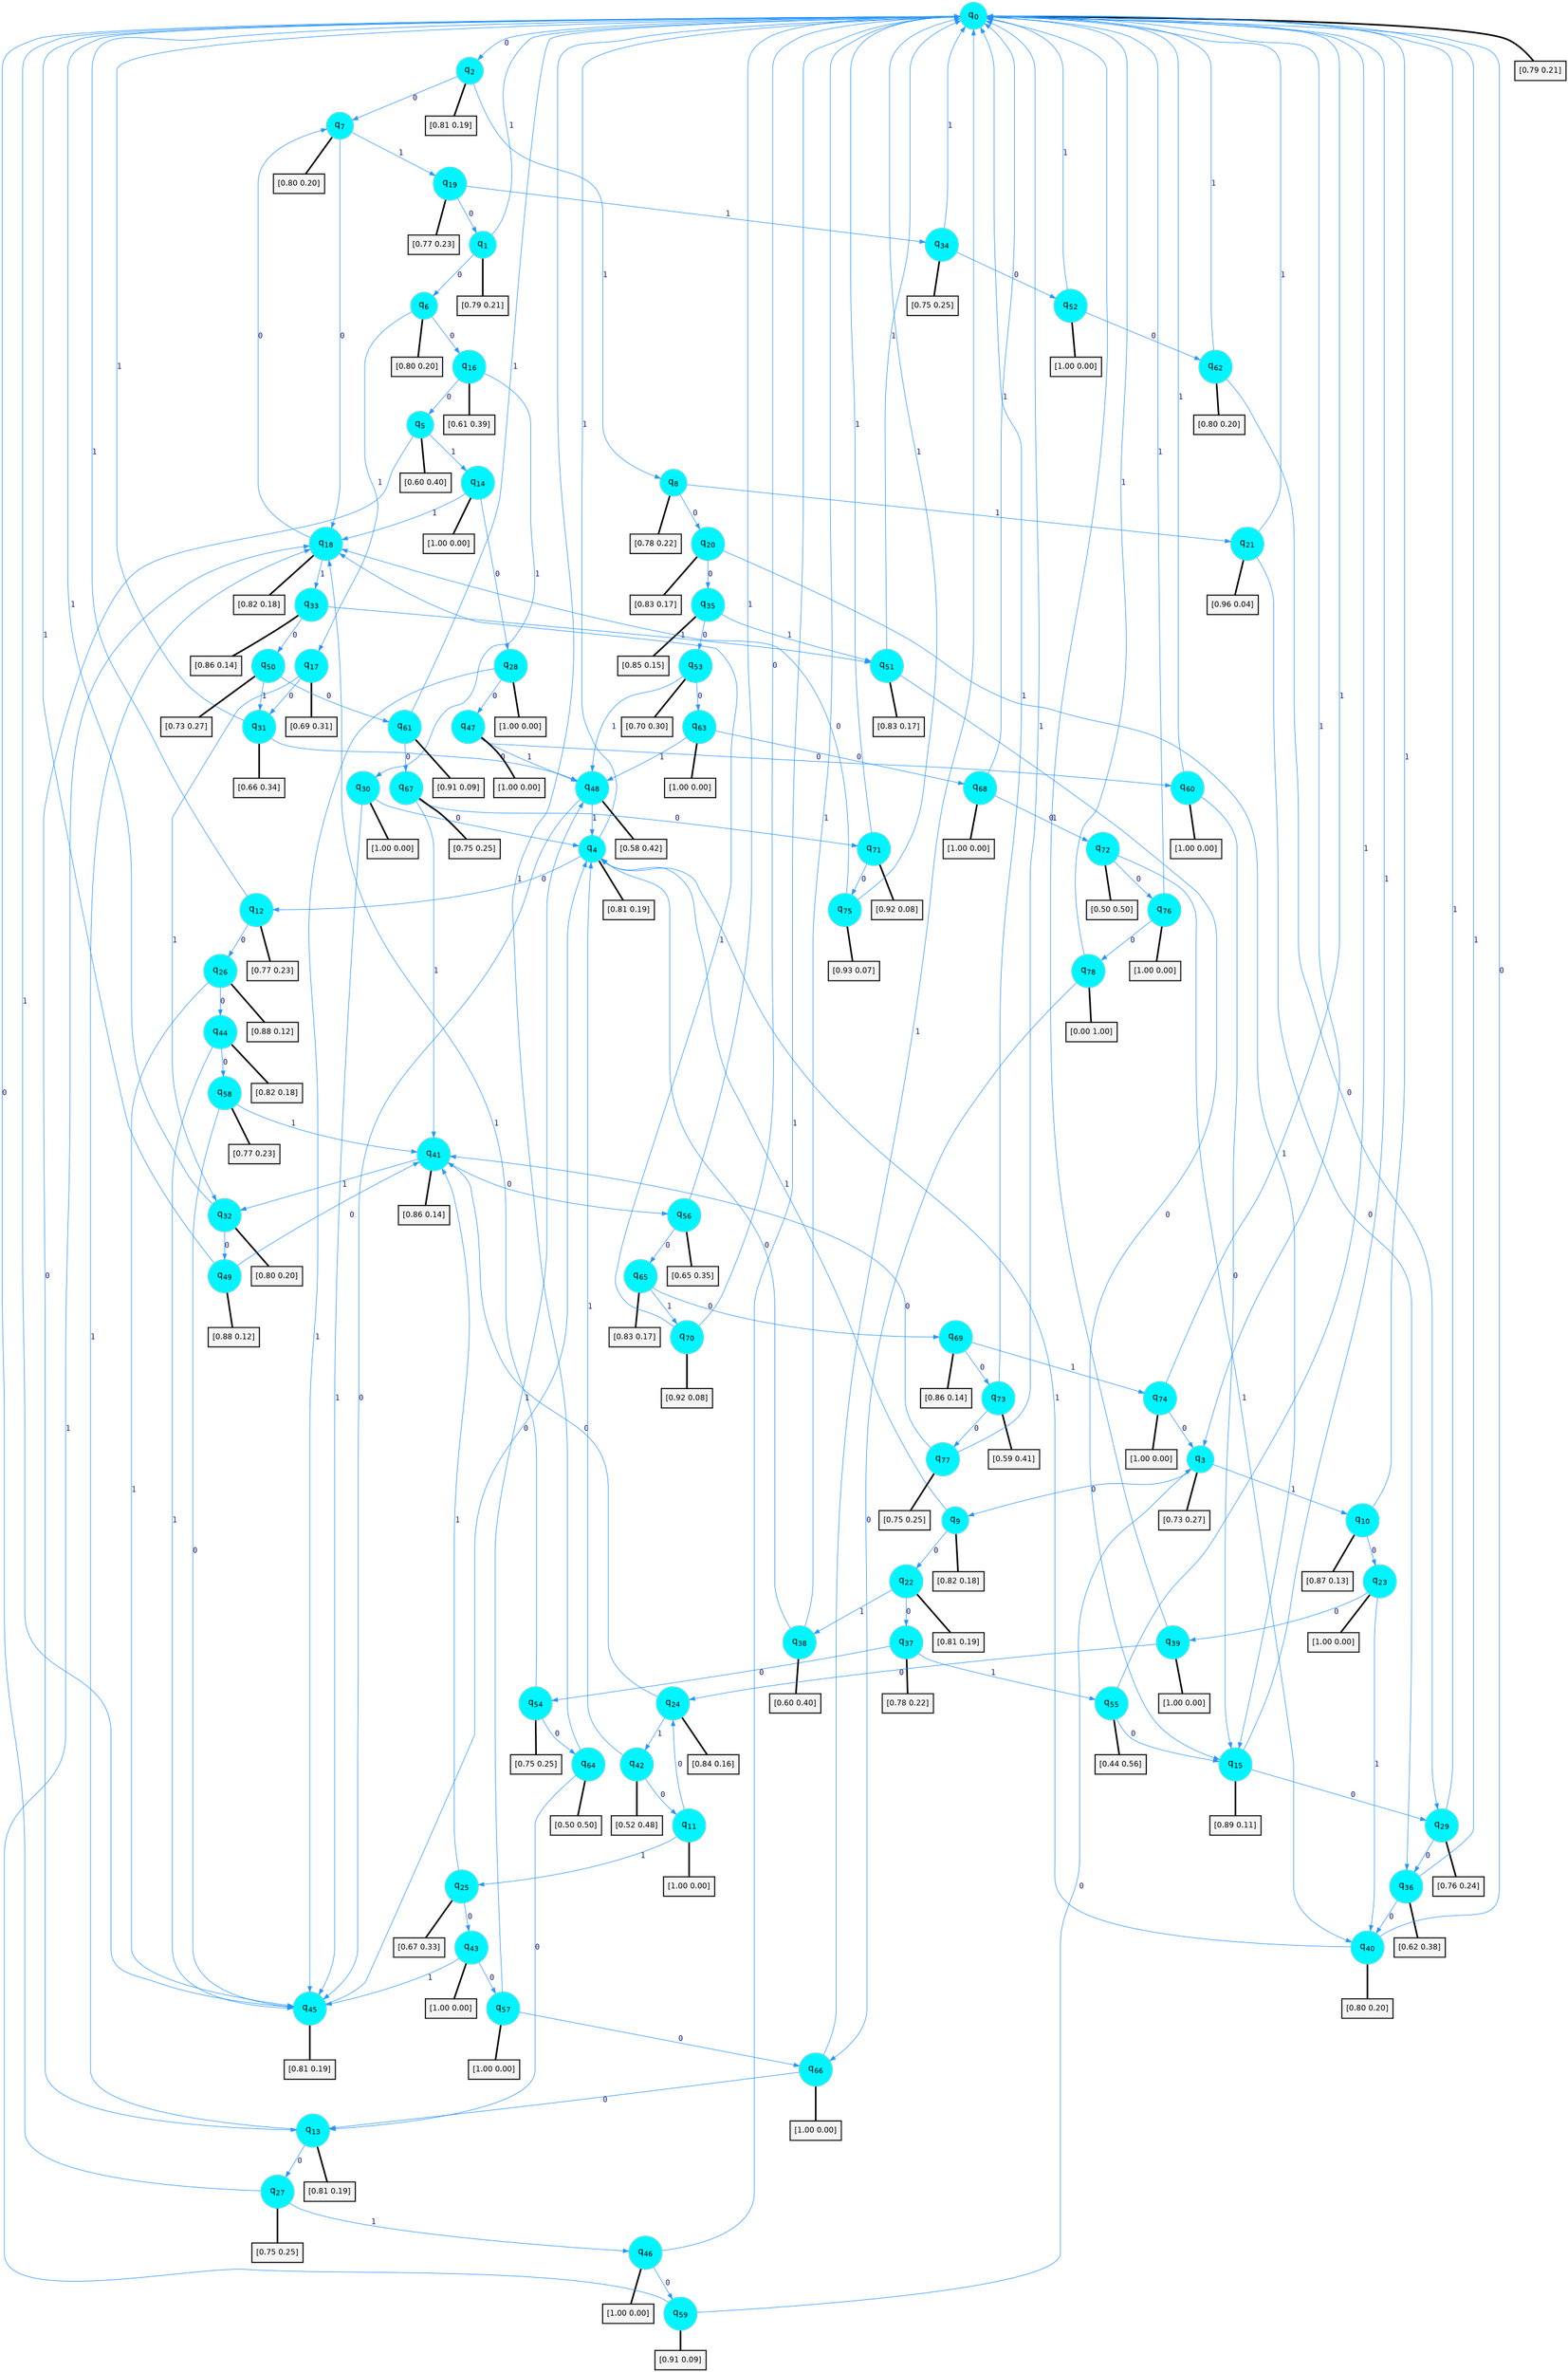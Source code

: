 digraph G {
graph [
bgcolor=transparent, dpi=300, rankdir=TD, size="40,25"];
node [
color=gray, fillcolor=turquoise1, fontcolor=black, fontname=Helvetica, fontsize=16, fontweight=bold, shape=circle, style=filled];
edge [
arrowsize=1, color=dodgerblue1, fontcolor=midnightblue, fontname=courier, fontweight=bold, penwidth=1, style=solid, weight=20];
0[label=<q<SUB>0</SUB>>];
1[label=<q<SUB>1</SUB>>];
2[label=<q<SUB>2</SUB>>];
3[label=<q<SUB>3</SUB>>];
4[label=<q<SUB>4</SUB>>];
5[label=<q<SUB>5</SUB>>];
6[label=<q<SUB>6</SUB>>];
7[label=<q<SUB>7</SUB>>];
8[label=<q<SUB>8</SUB>>];
9[label=<q<SUB>9</SUB>>];
10[label=<q<SUB>10</SUB>>];
11[label=<q<SUB>11</SUB>>];
12[label=<q<SUB>12</SUB>>];
13[label=<q<SUB>13</SUB>>];
14[label=<q<SUB>14</SUB>>];
15[label=<q<SUB>15</SUB>>];
16[label=<q<SUB>16</SUB>>];
17[label=<q<SUB>17</SUB>>];
18[label=<q<SUB>18</SUB>>];
19[label=<q<SUB>19</SUB>>];
20[label=<q<SUB>20</SUB>>];
21[label=<q<SUB>21</SUB>>];
22[label=<q<SUB>22</SUB>>];
23[label=<q<SUB>23</SUB>>];
24[label=<q<SUB>24</SUB>>];
25[label=<q<SUB>25</SUB>>];
26[label=<q<SUB>26</SUB>>];
27[label=<q<SUB>27</SUB>>];
28[label=<q<SUB>28</SUB>>];
29[label=<q<SUB>29</SUB>>];
30[label=<q<SUB>30</SUB>>];
31[label=<q<SUB>31</SUB>>];
32[label=<q<SUB>32</SUB>>];
33[label=<q<SUB>33</SUB>>];
34[label=<q<SUB>34</SUB>>];
35[label=<q<SUB>35</SUB>>];
36[label=<q<SUB>36</SUB>>];
37[label=<q<SUB>37</SUB>>];
38[label=<q<SUB>38</SUB>>];
39[label=<q<SUB>39</SUB>>];
40[label=<q<SUB>40</SUB>>];
41[label=<q<SUB>41</SUB>>];
42[label=<q<SUB>42</SUB>>];
43[label=<q<SUB>43</SUB>>];
44[label=<q<SUB>44</SUB>>];
45[label=<q<SUB>45</SUB>>];
46[label=<q<SUB>46</SUB>>];
47[label=<q<SUB>47</SUB>>];
48[label=<q<SUB>48</SUB>>];
49[label=<q<SUB>49</SUB>>];
50[label=<q<SUB>50</SUB>>];
51[label=<q<SUB>51</SUB>>];
52[label=<q<SUB>52</SUB>>];
53[label=<q<SUB>53</SUB>>];
54[label=<q<SUB>54</SUB>>];
55[label=<q<SUB>55</SUB>>];
56[label=<q<SUB>56</SUB>>];
57[label=<q<SUB>57</SUB>>];
58[label=<q<SUB>58</SUB>>];
59[label=<q<SUB>59</SUB>>];
60[label=<q<SUB>60</SUB>>];
61[label=<q<SUB>61</SUB>>];
62[label=<q<SUB>62</SUB>>];
63[label=<q<SUB>63</SUB>>];
64[label=<q<SUB>64</SUB>>];
65[label=<q<SUB>65</SUB>>];
66[label=<q<SUB>66</SUB>>];
67[label=<q<SUB>67</SUB>>];
68[label=<q<SUB>68</SUB>>];
69[label=<q<SUB>69</SUB>>];
70[label=<q<SUB>70</SUB>>];
71[label=<q<SUB>71</SUB>>];
72[label=<q<SUB>72</SUB>>];
73[label=<q<SUB>73</SUB>>];
74[label=<q<SUB>74</SUB>>];
75[label=<q<SUB>75</SUB>>];
76[label=<q<SUB>76</SUB>>];
77[label=<q<SUB>77</SUB>>];
78[label=<q<SUB>78</SUB>>];
79[label="[0.79 0.21]", shape=box,fontcolor=black, fontname=Helvetica, fontsize=14, penwidth=2, fillcolor=whitesmoke,color=black];
80[label="[0.79 0.21]", shape=box,fontcolor=black, fontname=Helvetica, fontsize=14, penwidth=2, fillcolor=whitesmoke,color=black];
81[label="[0.81 0.19]", shape=box,fontcolor=black, fontname=Helvetica, fontsize=14, penwidth=2, fillcolor=whitesmoke,color=black];
82[label="[0.73 0.27]", shape=box,fontcolor=black, fontname=Helvetica, fontsize=14, penwidth=2, fillcolor=whitesmoke,color=black];
83[label="[0.81 0.19]", shape=box,fontcolor=black, fontname=Helvetica, fontsize=14, penwidth=2, fillcolor=whitesmoke,color=black];
84[label="[0.60 0.40]", shape=box,fontcolor=black, fontname=Helvetica, fontsize=14, penwidth=2, fillcolor=whitesmoke,color=black];
85[label="[0.80 0.20]", shape=box,fontcolor=black, fontname=Helvetica, fontsize=14, penwidth=2, fillcolor=whitesmoke,color=black];
86[label="[0.80 0.20]", shape=box,fontcolor=black, fontname=Helvetica, fontsize=14, penwidth=2, fillcolor=whitesmoke,color=black];
87[label="[0.78 0.22]", shape=box,fontcolor=black, fontname=Helvetica, fontsize=14, penwidth=2, fillcolor=whitesmoke,color=black];
88[label="[0.82 0.18]", shape=box,fontcolor=black, fontname=Helvetica, fontsize=14, penwidth=2, fillcolor=whitesmoke,color=black];
89[label="[0.87 0.13]", shape=box,fontcolor=black, fontname=Helvetica, fontsize=14, penwidth=2, fillcolor=whitesmoke,color=black];
90[label="[1.00 0.00]", shape=box,fontcolor=black, fontname=Helvetica, fontsize=14, penwidth=2, fillcolor=whitesmoke,color=black];
91[label="[0.77 0.23]", shape=box,fontcolor=black, fontname=Helvetica, fontsize=14, penwidth=2, fillcolor=whitesmoke,color=black];
92[label="[0.81 0.19]", shape=box,fontcolor=black, fontname=Helvetica, fontsize=14, penwidth=2, fillcolor=whitesmoke,color=black];
93[label="[1.00 0.00]", shape=box,fontcolor=black, fontname=Helvetica, fontsize=14, penwidth=2, fillcolor=whitesmoke,color=black];
94[label="[0.89 0.11]", shape=box,fontcolor=black, fontname=Helvetica, fontsize=14, penwidth=2, fillcolor=whitesmoke,color=black];
95[label="[0.61 0.39]", shape=box,fontcolor=black, fontname=Helvetica, fontsize=14, penwidth=2, fillcolor=whitesmoke,color=black];
96[label="[0.69 0.31]", shape=box,fontcolor=black, fontname=Helvetica, fontsize=14, penwidth=2, fillcolor=whitesmoke,color=black];
97[label="[0.82 0.18]", shape=box,fontcolor=black, fontname=Helvetica, fontsize=14, penwidth=2, fillcolor=whitesmoke,color=black];
98[label="[0.77 0.23]", shape=box,fontcolor=black, fontname=Helvetica, fontsize=14, penwidth=2, fillcolor=whitesmoke,color=black];
99[label="[0.83 0.17]", shape=box,fontcolor=black, fontname=Helvetica, fontsize=14, penwidth=2, fillcolor=whitesmoke,color=black];
100[label="[0.96 0.04]", shape=box,fontcolor=black, fontname=Helvetica, fontsize=14, penwidth=2, fillcolor=whitesmoke,color=black];
101[label="[0.81 0.19]", shape=box,fontcolor=black, fontname=Helvetica, fontsize=14, penwidth=2, fillcolor=whitesmoke,color=black];
102[label="[1.00 0.00]", shape=box,fontcolor=black, fontname=Helvetica, fontsize=14, penwidth=2, fillcolor=whitesmoke,color=black];
103[label="[0.84 0.16]", shape=box,fontcolor=black, fontname=Helvetica, fontsize=14, penwidth=2, fillcolor=whitesmoke,color=black];
104[label="[0.67 0.33]", shape=box,fontcolor=black, fontname=Helvetica, fontsize=14, penwidth=2, fillcolor=whitesmoke,color=black];
105[label="[0.88 0.12]", shape=box,fontcolor=black, fontname=Helvetica, fontsize=14, penwidth=2, fillcolor=whitesmoke,color=black];
106[label="[0.75 0.25]", shape=box,fontcolor=black, fontname=Helvetica, fontsize=14, penwidth=2, fillcolor=whitesmoke,color=black];
107[label="[1.00 0.00]", shape=box,fontcolor=black, fontname=Helvetica, fontsize=14, penwidth=2, fillcolor=whitesmoke,color=black];
108[label="[0.76 0.24]", shape=box,fontcolor=black, fontname=Helvetica, fontsize=14, penwidth=2, fillcolor=whitesmoke,color=black];
109[label="[1.00 0.00]", shape=box,fontcolor=black, fontname=Helvetica, fontsize=14, penwidth=2, fillcolor=whitesmoke,color=black];
110[label="[0.66 0.34]", shape=box,fontcolor=black, fontname=Helvetica, fontsize=14, penwidth=2, fillcolor=whitesmoke,color=black];
111[label="[0.80 0.20]", shape=box,fontcolor=black, fontname=Helvetica, fontsize=14, penwidth=2, fillcolor=whitesmoke,color=black];
112[label="[0.86 0.14]", shape=box,fontcolor=black, fontname=Helvetica, fontsize=14, penwidth=2, fillcolor=whitesmoke,color=black];
113[label="[0.75 0.25]", shape=box,fontcolor=black, fontname=Helvetica, fontsize=14, penwidth=2, fillcolor=whitesmoke,color=black];
114[label="[0.85 0.15]", shape=box,fontcolor=black, fontname=Helvetica, fontsize=14, penwidth=2, fillcolor=whitesmoke,color=black];
115[label="[0.62 0.38]", shape=box,fontcolor=black, fontname=Helvetica, fontsize=14, penwidth=2, fillcolor=whitesmoke,color=black];
116[label="[0.78 0.22]", shape=box,fontcolor=black, fontname=Helvetica, fontsize=14, penwidth=2, fillcolor=whitesmoke,color=black];
117[label="[0.60 0.40]", shape=box,fontcolor=black, fontname=Helvetica, fontsize=14, penwidth=2, fillcolor=whitesmoke,color=black];
118[label="[1.00 0.00]", shape=box,fontcolor=black, fontname=Helvetica, fontsize=14, penwidth=2, fillcolor=whitesmoke,color=black];
119[label="[0.80 0.20]", shape=box,fontcolor=black, fontname=Helvetica, fontsize=14, penwidth=2, fillcolor=whitesmoke,color=black];
120[label="[0.86 0.14]", shape=box,fontcolor=black, fontname=Helvetica, fontsize=14, penwidth=2, fillcolor=whitesmoke,color=black];
121[label="[0.52 0.48]", shape=box,fontcolor=black, fontname=Helvetica, fontsize=14, penwidth=2, fillcolor=whitesmoke,color=black];
122[label="[1.00 0.00]", shape=box,fontcolor=black, fontname=Helvetica, fontsize=14, penwidth=2, fillcolor=whitesmoke,color=black];
123[label="[0.82 0.18]", shape=box,fontcolor=black, fontname=Helvetica, fontsize=14, penwidth=2, fillcolor=whitesmoke,color=black];
124[label="[0.81 0.19]", shape=box,fontcolor=black, fontname=Helvetica, fontsize=14, penwidth=2, fillcolor=whitesmoke,color=black];
125[label="[1.00 0.00]", shape=box,fontcolor=black, fontname=Helvetica, fontsize=14, penwidth=2, fillcolor=whitesmoke,color=black];
126[label="[1.00 0.00]", shape=box,fontcolor=black, fontname=Helvetica, fontsize=14, penwidth=2, fillcolor=whitesmoke,color=black];
127[label="[0.58 0.42]", shape=box,fontcolor=black, fontname=Helvetica, fontsize=14, penwidth=2, fillcolor=whitesmoke,color=black];
128[label="[0.88 0.12]", shape=box,fontcolor=black, fontname=Helvetica, fontsize=14, penwidth=2, fillcolor=whitesmoke,color=black];
129[label="[0.73 0.27]", shape=box,fontcolor=black, fontname=Helvetica, fontsize=14, penwidth=2, fillcolor=whitesmoke,color=black];
130[label="[0.83 0.17]", shape=box,fontcolor=black, fontname=Helvetica, fontsize=14, penwidth=2, fillcolor=whitesmoke,color=black];
131[label="[1.00 0.00]", shape=box,fontcolor=black, fontname=Helvetica, fontsize=14, penwidth=2, fillcolor=whitesmoke,color=black];
132[label="[0.70 0.30]", shape=box,fontcolor=black, fontname=Helvetica, fontsize=14, penwidth=2, fillcolor=whitesmoke,color=black];
133[label="[0.75 0.25]", shape=box,fontcolor=black, fontname=Helvetica, fontsize=14, penwidth=2, fillcolor=whitesmoke,color=black];
134[label="[0.44 0.56]", shape=box,fontcolor=black, fontname=Helvetica, fontsize=14, penwidth=2, fillcolor=whitesmoke,color=black];
135[label="[0.65 0.35]", shape=box,fontcolor=black, fontname=Helvetica, fontsize=14, penwidth=2, fillcolor=whitesmoke,color=black];
136[label="[1.00 0.00]", shape=box,fontcolor=black, fontname=Helvetica, fontsize=14, penwidth=2, fillcolor=whitesmoke,color=black];
137[label="[0.77 0.23]", shape=box,fontcolor=black, fontname=Helvetica, fontsize=14, penwidth=2, fillcolor=whitesmoke,color=black];
138[label="[0.91 0.09]", shape=box,fontcolor=black, fontname=Helvetica, fontsize=14, penwidth=2, fillcolor=whitesmoke,color=black];
139[label="[1.00 0.00]", shape=box,fontcolor=black, fontname=Helvetica, fontsize=14, penwidth=2, fillcolor=whitesmoke,color=black];
140[label="[0.91 0.09]", shape=box,fontcolor=black, fontname=Helvetica, fontsize=14, penwidth=2, fillcolor=whitesmoke,color=black];
141[label="[0.80 0.20]", shape=box,fontcolor=black, fontname=Helvetica, fontsize=14, penwidth=2, fillcolor=whitesmoke,color=black];
142[label="[1.00 0.00]", shape=box,fontcolor=black, fontname=Helvetica, fontsize=14, penwidth=2, fillcolor=whitesmoke,color=black];
143[label="[0.50 0.50]", shape=box,fontcolor=black, fontname=Helvetica, fontsize=14, penwidth=2, fillcolor=whitesmoke,color=black];
144[label="[0.83 0.17]", shape=box,fontcolor=black, fontname=Helvetica, fontsize=14, penwidth=2, fillcolor=whitesmoke,color=black];
145[label="[1.00 0.00]", shape=box,fontcolor=black, fontname=Helvetica, fontsize=14, penwidth=2, fillcolor=whitesmoke,color=black];
146[label="[0.75 0.25]", shape=box,fontcolor=black, fontname=Helvetica, fontsize=14, penwidth=2, fillcolor=whitesmoke,color=black];
147[label="[1.00 0.00]", shape=box,fontcolor=black, fontname=Helvetica, fontsize=14, penwidth=2, fillcolor=whitesmoke,color=black];
148[label="[0.86 0.14]", shape=box,fontcolor=black, fontname=Helvetica, fontsize=14, penwidth=2, fillcolor=whitesmoke,color=black];
149[label="[0.92 0.08]", shape=box,fontcolor=black, fontname=Helvetica, fontsize=14, penwidth=2, fillcolor=whitesmoke,color=black];
150[label="[0.92 0.08]", shape=box,fontcolor=black, fontname=Helvetica, fontsize=14, penwidth=2, fillcolor=whitesmoke,color=black];
151[label="[0.50 0.50]", shape=box,fontcolor=black, fontname=Helvetica, fontsize=14, penwidth=2, fillcolor=whitesmoke,color=black];
152[label="[0.59 0.41]", shape=box,fontcolor=black, fontname=Helvetica, fontsize=14, penwidth=2, fillcolor=whitesmoke,color=black];
153[label="[1.00 0.00]", shape=box,fontcolor=black, fontname=Helvetica, fontsize=14, penwidth=2, fillcolor=whitesmoke,color=black];
154[label="[0.93 0.07]", shape=box,fontcolor=black, fontname=Helvetica, fontsize=14, penwidth=2, fillcolor=whitesmoke,color=black];
155[label="[1.00 0.00]", shape=box,fontcolor=black, fontname=Helvetica, fontsize=14, penwidth=2, fillcolor=whitesmoke,color=black];
156[label="[0.75 0.25]", shape=box,fontcolor=black, fontname=Helvetica, fontsize=14, penwidth=2, fillcolor=whitesmoke,color=black];
157[label="[0.00 1.00]", shape=box,fontcolor=black, fontname=Helvetica, fontsize=14, penwidth=2, fillcolor=whitesmoke,color=black];
0->2 [label=0];
0->3 [label=1];
0->79 [arrowhead=none, penwidth=3,color=black];
1->6 [label=0];
1->0 [label=1];
1->80 [arrowhead=none, penwidth=3,color=black];
2->7 [label=0];
2->8 [label=1];
2->81 [arrowhead=none, penwidth=3,color=black];
3->9 [label=0];
3->10 [label=1];
3->82 [arrowhead=none, penwidth=3,color=black];
4->12 [label=0];
4->0 [label=1];
4->83 [arrowhead=none, penwidth=3,color=black];
5->13 [label=0];
5->14 [label=1];
5->84 [arrowhead=none, penwidth=3,color=black];
6->16 [label=0];
6->17 [label=1];
6->85 [arrowhead=none, penwidth=3,color=black];
7->18 [label=0];
7->19 [label=1];
7->86 [arrowhead=none, penwidth=3,color=black];
8->20 [label=0];
8->21 [label=1];
8->87 [arrowhead=none, penwidth=3,color=black];
9->22 [label=0];
9->4 [label=1];
9->88 [arrowhead=none, penwidth=3,color=black];
10->23 [label=0];
10->0 [label=1];
10->89 [arrowhead=none, penwidth=3,color=black];
11->24 [label=0];
11->25 [label=1];
11->90 [arrowhead=none, penwidth=3,color=black];
12->26 [label=0];
12->0 [label=1];
12->91 [arrowhead=none, penwidth=3,color=black];
13->27 [label=0];
13->18 [label=1];
13->92 [arrowhead=none, penwidth=3,color=black];
14->28 [label=0];
14->18 [label=1];
14->93 [arrowhead=none, penwidth=3,color=black];
15->29 [label=0];
15->0 [label=1];
15->94 [arrowhead=none, penwidth=3,color=black];
16->5 [label=0];
16->30 [label=1];
16->95 [arrowhead=none, penwidth=3,color=black];
17->31 [label=0];
17->32 [label=1];
17->96 [arrowhead=none, penwidth=3,color=black];
18->7 [label=0];
18->33 [label=1];
18->97 [arrowhead=none, penwidth=3,color=black];
19->1 [label=0];
19->34 [label=1];
19->98 [arrowhead=none, penwidth=3,color=black];
20->35 [label=0];
20->15 [label=1];
20->99 [arrowhead=none, penwidth=3,color=black];
21->36 [label=0];
21->0 [label=1];
21->100 [arrowhead=none, penwidth=3,color=black];
22->37 [label=0];
22->38 [label=1];
22->101 [arrowhead=none, penwidth=3,color=black];
23->39 [label=0];
23->40 [label=1];
23->102 [arrowhead=none, penwidth=3,color=black];
24->41 [label=0];
24->42 [label=1];
24->103 [arrowhead=none, penwidth=3,color=black];
25->43 [label=0];
25->41 [label=1];
25->104 [arrowhead=none, penwidth=3,color=black];
26->44 [label=0];
26->45 [label=1];
26->105 [arrowhead=none, penwidth=3,color=black];
27->0 [label=0];
27->46 [label=1];
27->106 [arrowhead=none, penwidth=3,color=black];
28->47 [label=0];
28->45 [label=1];
28->107 [arrowhead=none, penwidth=3,color=black];
29->36 [label=0];
29->0 [label=1];
29->108 [arrowhead=none, penwidth=3,color=black];
30->4 [label=0];
30->45 [label=1];
30->109 [arrowhead=none, penwidth=3,color=black];
31->48 [label=0];
31->0 [label=1];
31->110 [arrowhead=none, penwidth=3,color=black];
32->49 [label=0];
32->0 [label=1];
32->111 [arrowhead=none, penwidth=3,color=black];
33->50 [label=0];
33->51 [label=1];
33->112 [arrowhead=none, penwidth=3,color=black];
34->52 [label=0];
34->0 [label=1];
34->113 [arrowhead=none, penwidth=3,color=black];
35->53 [label=0];
35->51 [label=1];
35->114 [arrowhead=none, penwidth=3,color=black];
36->40 [label=0];
36->0 [label=1];
36->115 [arrowhead=none, penwidth=3,color=black];
37->54 [label=0];
37->55 [label=1];
37->116 [arrowhead=none, penwidth=3,color=black];
38->4 [label=0];
38->0 [label=1];
38->117 [arrowhead=none, penwidth=3,color=black];
39->24 [label=0];
39->0 [label=1];
39->118 [arrowhead=none, penwidth=3,color=black];
40->0 [label=0];
40->4 [label=1];
40->119 [arrowhead=none, penwidth=3,color=black];
41->56 [label=0];
41->32 [label=1];
41->120 [arrowhead=none, penwidth=3,color=black];
42->11 [label=0];
42->4 [label=1];
42->121 [arrowhead=none, penwidth=3,color=black];
43->57 [label=0];
43->45 [label=1];
43->122 [arrowhead=none, penwidth=3,color=black];
44->58 [label=0];
44->45 [label=1];
44->123 [arrowhead=none, penwidth=3,color=black];
45->4 [label=0];
45->0 [label=1];
45->124 [arrowhead=none, penwidth=3,color=black];
46->59 [label=0];
46->0 [label=1];
46->125 [arrowhead=none, penwidth=3,color=black];
47->60 [label=0];
47->48 [label=1];
47->126 [arrowhead=none, penwidth=3,color=black];
48->45 [label=0];
48->4 [label=1];
48->127 [arrowhead=none, penwidth=3,color=black];
49->41 [label=0];
49->0 [label=1];
49->128 [arrowhead=none, penwidth=3,color=black];
50->61 [label=0];
50->31 [label=1];
50->129 [arrowhead=none, penwidth=3,color=black];
51->15 [label=0];
51->0 [label=1];
51->130 [arrowhead=none, penwidth=3,color=black];
52->62 [label=0];
52->0 [label=1];
52->131 [arrowhead=none, penwidth=3,color=black];
53->63 [label=0];
53->48 [label=1];
53->132 [arrowhead=none, penwidth=3,color=black];
54->64 [label=0];
54->18 [label=1];
54->133 [arrowhead=none, penwidth=3,color=black];
55->15 [label=0];
55->0 [label=1];
55->134 [arrowhead=none, penwidth=3,color=black];
56->65 [label=0];
56->0 [label=1];
56->135 [arrowhead=none, penwidth=3,color=black];
57->66 [label=0];
57->48 [label=1];
57->136 [arrowhead=none, penwidth=3,color=black];
58->45 [label=0];
58->41 [label=1];
58->137 [arrowhead=none, penwidth=3,color=black];
59->3 [label=0];
59->18 [label=1];
59->138 [arrowhead=none, penwidth=3,color=black];
60->15 [label=0];
60->0 [label=1];
60->139 [arrowhead=none, penwidth=3,color=black];
61->67 [label=0];
61->0 [label=1];
61->140 [arrowhead=none, penwidth=3,color=black];
62->29 [label=0];
62->0 [label=1];
62->141 [arrowhead=none, penwidth=3,color=black];
63->68 [label=0];
63->48 [label=1];
63->142 [arrowhead=none, penwidth=3,color=black];
64->13 [label=0];
64->0 [label=1];
64->143 [arrowhead=none, penwidth=3,color=black];
65->69 [label=0];
65->70 [label=1];
65->144 [arrowhead=none, penwidth=3,color=black];
66->13 [label=0];
66->0 [label=1];
66->145 [arrowhead=none, penwidth=3,color=black];
67->71 [label=0];
67->41 [label=1];
67->146 [arrowhead=none, penwidth=3,color=black];
68->72 [label=0];
68->0 [label=1];
68->147 [arrowhead=none, penwidth=3,color=black];
69->73 [label=0];
69->74 [label=1];
69->148 [arrowhead=none, penwidth=3,color=black];
70->0 [label=0];
70->18 [label=1];
70->149 [arrowhead=none, penwidth=3,color=black];
71->75 [label=0];
71->0 [label=1];
71->150 [arrowhead=none, penwidth=3,color=black];
72->76 [label=0];
72->40 [label=1];
72->151 [arrowhead=none, penwidth=3,color=black];
73->77 [label=0];
73->0 [label=1];
73->152 [arrowhead=none, penwidth=3,color=black];
74->3 [label=0];
74->0 [label=1];
74->153 [arrowhead=none, penwidth=3,color=black];
75->18 [label=0];
75->0 [label=1];
75->154 [arrowhead=none, penwidth=3,color=black];
76->78 [label=0];
76->0 [label=1];
76->155 [arrowhead=none, penwidth=3,color=black];
77->41 [label=0];
77->0 [label=1];
77->156 [arrowhead=none, penwidth=3,color=black];
78->66 [label=0];
78->0 [label=1];
78->157 [arrowhead=none, penwidth=3,color=black];
}
